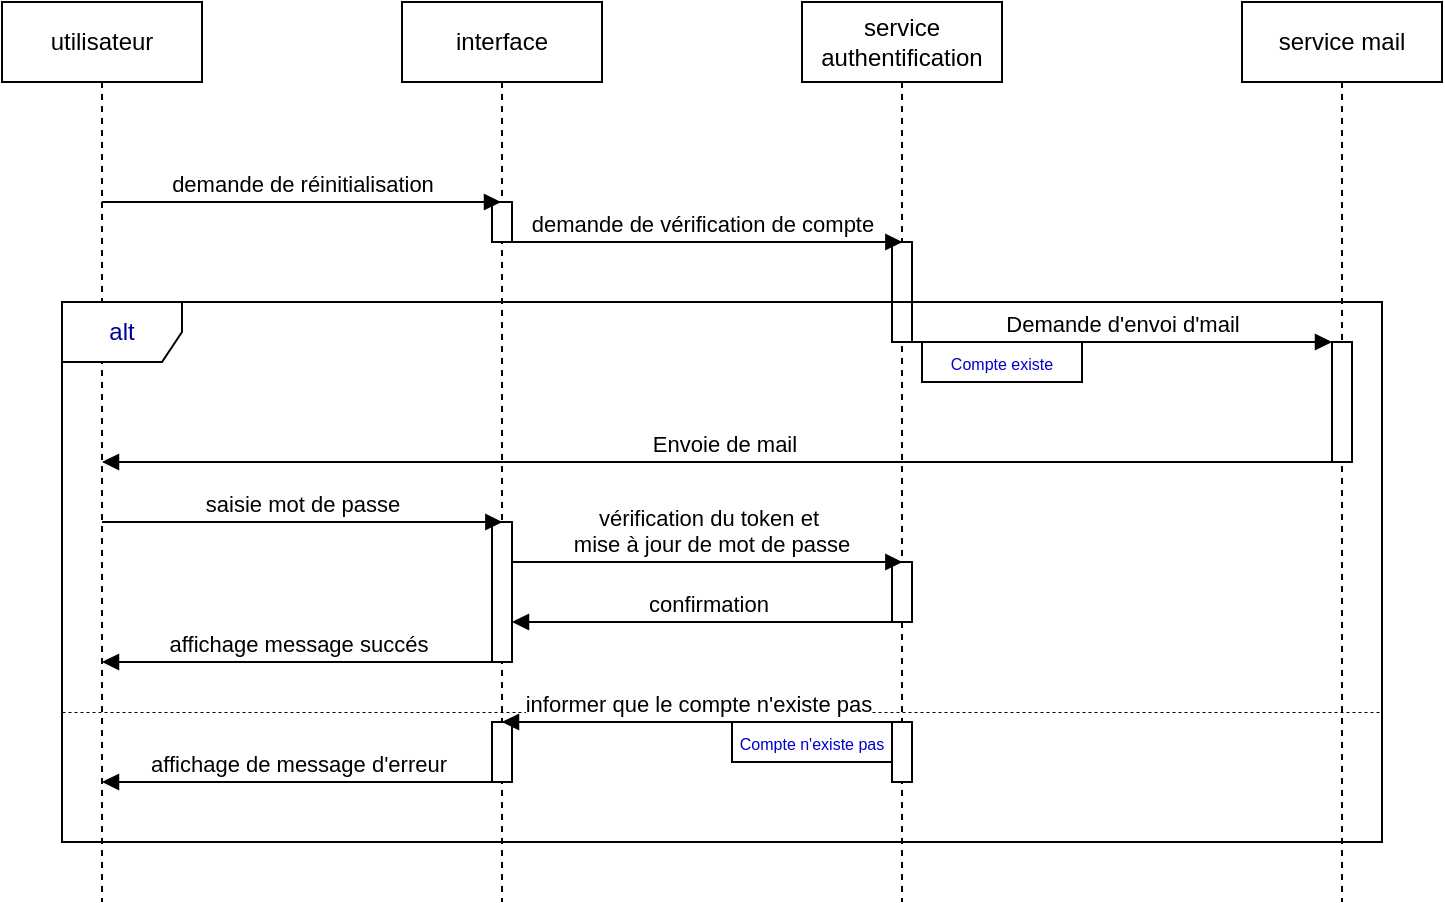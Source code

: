 <mxfile version="26.0.13">
  <diagram name="Page-1" id="2YBvvXClWsGukQMizWep">
    <mxGraphModel dx="989" dy="495" grid="1" gridSize="10" guides="1" tooltips="1" connect="1" arrows="1" fold="1" page="1" pageScale="1" pageWidth="850" pageHeight="1100" math="0" shadow="0">
      <root>
        <mxCell id="0" />
        <mxCell id="1" parent="0" />
        <mxCell id="jNr-sb_TIOISuQ2u6-8l-20" value="Envoie de mail" style="html=1;verticalAlign=bottom;endArrow=block;curved=0;rounded=0;" edge="1" parent="1" target="aM9ryv3xv72pqoxQDRHE-1">
          <mxGeometry width="80" relative="1" as="geometry">
            <mxPoint x="752.8" y="270" as="sourcePoint" />
            <mxPoint x="110.0" y="270" as="targetPoint" />
          </mxGeometry>
        </mxCell>
        <mxCell id="aM9ryv3xv72pqoxQDRHE-1" value="utilisateur" style="shape=umlLifeline;perimeter=lifelinePerimeter;whiteSpace=wrap;html=1;container=0;dropTarget=0;collapsible=0;recursiveResize=0;outlineConnect=0;portConstraint=eastwest;newEdgeStyle={&quot;edgeStyle&quot;:&quot;elbowEdgeStyle&quot;,&quot;elbow&quot;:&quot;vertical&quot;,&quot;curved&quot;:0,&quot;rounded&quot;:0};" parent="1" vertex="1">
          <mxGeometry x="80" y="40" width="100" height="450" as="geometry" />
        </mxCell>
        <mxCell id="jNr-sb_TIOISuQ2u6-8l-1" value="interface" style="shape=umlLifeline;perimeter=lifelinePerimeter;whiteSpace=wrap;html=1;container=0;dropTarget=0;collapsible=0;recursiveResize=0;outlineConnect=0;portConstraint=eastwest;newEdgeStyle={&quot;edgeStyle&quot;:&quot;elbowEdgeStyle&quot;,&quot;elbow&quot;:&quot;vertical&quot;,&quot;curved&quot;:0,&quot;rounded&quot;:0};" vertex="1" parent="1">
          <mxGeometry x="280" y="40" width="100" height="450" as="geometry" />
        </mxCell>
        <mxCell id="jNr-sb_TIOISuQ2u6-8l-2" value="" style="html=1;points=[];perimeter=orthogonalPerimeter;outlineConnect=0;targetShapes=umlLifeline;portConstraint=eastwest;newEdgeStyle={&quot;edgeStyle&quot;:&quot;elbowEdgeStyle&quot;,&quot;elbow&quot;:&quot;vertical&quot;,&quot;curved&quot;:0,&quot;rounded&quot;:0};" vertex="1" parent="jNr-sb_TIOISuQ2u6-8l-1">
          <mxGeometry x="45" y="100" width="10" height="20" as="geometry" />
        </mxCell>
        <mxCell id="jNr-sb_TIOISuQ2u6-8l-22" value="" style="html=1;points=[];perimeter=orthogonalPerimeter;outlineConnect=0;targetShapes=umlLifeline;portConstraint=eastwest;newEdgeStyle={&quot;edgeStyle&quot;:&quot;elbowEdgeStyle&quot;,&quot;elbow&quot;:&quot;vertical&quot;,&quot;curved&quot;:0,&quot;rounded&quot;:0};" vertex="1" parent="jNr-sb_TIOISuQ2u6-8l-1">
          <mxGeometry x="45" y="260" width="10" height="70" as="geometry" />
        </mxCell>
        <mxCell id="jNr-sb_TIOISuQ2u6-8l-34" value="" style="html=1;points=[];perimeter=orthogonalPerimeter;outlineConnect=0;targetShapes=umlLifeline;portConstraint=eastwest;newEdgeStyle={&quot;edgeStyle&quot;:&quot;elbowEdgeStyle&quot;,&quot;elbow&quot;:&quot;vertical&quot;,&quot;curved&quot;:0,&quot;rounded&quot;:0};" vertex="1" parent="jNr-sb_TIOISuQ2u6-8l-1">
          <mxGeometry x="45" y="360" width="10" height="30" as="geometry" />
        </mxCell>
        <mxCell id="jNr-sb_TIOISuQ2u6-8l-3" value="service authentification" style="shape=umlLifeline;perimeter=lifelinePerimeter;whiteSpace=wrap;html=1;container=0;dropTarget=0;collapsible=0;recursiveResize=0;outlineConnect=0;portConstraint=eastwest;newEdgeStyle={&quot;edgeStyle&quot;:&quot;elbowEdgeStyle&quot;,&quot;elbow&quot;:&quot;vertical&quot;,&quot;curved&quot;:0,&quot;rounded&quot;:0};" vertex="1" parent="1">
          <mxGeometry x="480" y="40" width="100" height="450" as="geometry" />
        </mxCell>
        <mxCell id="jNr-sb_TIOISuQ2u6-8l-4" value="" style="html=1;points=[];perimeter=orthogonalPerimeter;outlineConnect=0;targetShapes=umlLifeline;portConstraint=eastwest;newEdgeStyle={&quot;edgeStyle&quot;:&quot;elbowEdgeStyle&quot;,&quot;elbow&quot;:&quot;vertical&quot;,&quot;curved&quot;:0,&quot;rounded&quot;:0};" vertex="1" parent="jNr-sb_TIOISuQ2u6-8l-3">
          <mxGeometry x="45" y="120" width="10" height="50" as="geometry" />
        </mxCell>
        <mxCell id="jNr-sb_TIOISuQ2u6-8l-24" value="" style="html=1;points=[];perimeter=orthogonalPerimeter;outlineConnect=0;targetShapes=umlLifeline;portConstraint=eastwest;newEdgeStyle={&quot;edgeStyle&quot;:&quot;elbowEdgeStyle&quot;,&quot;elbow&quot;:&quot;vertical&quot;,&quot;curved&quot;:0,&quot;rounded&quot;:0};" vertex="1" parent="jNr-sb_TIOISuQ2u6-8l-3">
          <mxGeometry x="45" y="280" width="10" height="30" as="geometry" />
        </mxCell>
        <mxCell id="jNr-sb_TIOISuQ2u6-8l-5" value="service mail" style="shape=umlLifeline;perimeter=lifelinePerimeter;whiteSpace=wrap;html=1;container=0;dropTarget=0;collapsible=0;recursiveResize=0;outlineConnect=0;portConstraint=eastwest;newEdgeStyle={&quot;edgeStyle&quot;:&quot;elbowEdgeStyle&quot;,&quot;elbow&quot;:&quot;vertical&quot;,&quot;curved&quot;:0,&quot;rounded&quot;:0};" vertex="1" parent="1">
          <mxGeometry x="700" y="40" width="100" height="450" as="geometry" />
        </mxCell>
        <mxCell id="jNr-sb_TIOISuQ2u6-8l-6" value="" style="html=1;points=[];perimeter=orthogonalPerimeter;outlineConnect=0;targetShapes=umlLifeline;portConstraint=eastwest;newEdgeStyle={&quot;edgeStyle&quot;:&quot;elbowEdgeStyle&quot;,&quot;elbow&quot;:&quot;vertical&quot;,&quot;curved&quot;:0,&quot;rounded&quot;:0};" vertex="1" parent="jNr-sb_TIOISuQ2u6-8l-5">
          <mxGeometry x="45" y="170" width="10" height="60" as="geometry" />
        </mxCell>
        <mxCell id="jNr-sb_TIOISuQ2u6-8l-7" value="demande de&amp;nbsp;réinitialisation " style="html=1;verticalAlign=bottom;endArrow=block;curved=0;rounded=0;" edge="1" parent="1" target="jNr-sb_TIOISuQ2u6-8l-1">
          <mxGeometry width="80" relative="1" as="geometry">
            <mxPoint x="129.81" y="140" as="sourcePoint" />
            <mxPoint x="310" y="140" as="targetPoint" />
          </mxGeometry>
        </mxCell>
        <mxCell id="jNr-sb_TIOISuQ2u6-8l-8" value="demande de vérification de compte " style="html=1;verticalAlign=bottom;endArrow=block;curved=0;rounded=0;" edge="1" parent="1">
          <mxGeometry width="80" relative="1" as="geometry">
            <mxPoint x="330.0" y="160" as="sourcePoint" />
            <mxPoint x="530.19" y="160" as="targetPoint" />
          </mxGeometry>
        </mxCell>
        <mxCell id="jNr-sb_TIOISuQ2u6-8l-9" value="&lt;span style=&quot;color: rgb(0, 0, 153);&quot;&gt;alt&lt;/span&gt;" style="shape=umlFrame;whiteSpace=wrap;html=1;pointerEvents=0;" vertex="1" parent="1">
          <mxGeometry x="110" y="190" width="660" height="270" as="geometry" />
        </mxCell>
        <mxCell id="jNr-sb_TIOISuQ2u6-8l-12" value="Demande d&#39;envoi d&#39;mail" style="html=1;verticalAlign=bottom;endArrow=block;curved=0;rounded=0;" edge="1" parent="1">
          <mxGeometry width="80" relative="1" as="geometry">
            <mxPoint x="535" y="210" as="sourcePoint" />
            <mxPoint x="745" y="210" as="targetPoint" />
          </mxGeometry>
        </mxCell>
        <mxCell id="jNr-sb_TIOISuQ2u6-8l-13" value="&lt;font style=&quot;color: rgb(0, 0, 204); font-size: 8px;&quot;&gt;Compte existe&lt;/font&gt;" style="rounded=0;whiteSpace=wrap;html=1;" vertex="1" parent="1">
          <mxGeometry x="540" y="210" width="80" height="20" as="geometry" />
        </mxCell>
        <mxCell id="jNr-sb_TIOISuQ2u6-8l-21" value="saisie mot de passe" style="html=1;verticalAlign=bottom;endArrow=block;curved=0;rounded=0;" edge="1" parent="1">
          <mxGeometry width="80" relative="1" as="geometry">
            <mxPoint x="130.0" y="300" as="sourcePoint" />
            <mxPoint x="330.19" y="300" as="targetPoint" />
          </mxGeometry>
        </mxCell>
        <mxCell id="jNr-sb_TIOISuQ2u6-8l-23" value="&lt;div&gt;vérification du token et&lt;/div&gt;&lt;div&gt;&amp;nbsp;mise à jour de mot de passe&lt;/div&gt;" style="html=1;verticalAlign=bottom;endArrow=block;curved=0;rounded=0;" edge="1" parent="1" source="jNr-sb_TIOISuQ2u6-8l-22">
          <mxGeometry width="80" relative="1" as="geometry">
            <mxPoint x="340" y="320" as="sourcePoint" />
            <mxPoint x="530.19" y="320" as="targetPoint" />
          </mxGeometry>
        </mxCell>
        <mxCell id="jNr-sb_TIOISuQ2u6-8l-25" value="confirmation" style="html=1;verticalAlign=bottom;endArrow=block;curved=0;rounded=0;" edge="1" parent="1" target="jNr-sb_TIOISuQ2u6-8l-22">
          <mxGeometry width="80" relative="1" as="geometry">
            <mxPoint x="530" y="350" as="sourcePoint" />
            <mxPoint x="340" y="350" as="targetPoint" />
          </mxGeometry>
        </mxCell>
        <mxCell id="jNr-sb_TIOISuQ2u6-8l-26" value="affichage message succés" style="html=1;verticalAlign=bottom;endArrow=block;curved=0;rounded=0;" edge="1" parent="1">
          <mxGeometry width="80" relative="1" as="geometry">
            <mxPoint x="325" y="370" as="sourcePoint" />
            <mxPoint x="130" y="370" as="targetPoint" />
          </mxGeometry>
        </mxCell>
        <mxCell id="jNr-sb_TIOISuQ2u6-8l-28" value="" style="line;strokeWidth=0.5;html=1;dashed=1;" vertex="1" parent="1">
          <mxGeometry x="110" y="390" width="660" height="10" as="geometry" />
        </mxCell>
        <mxCell id="jNr-sb_TIOISuQ2u6-8l-29" value="informer que le compte n&#39;existe pas" style="html=1;verticalAlign=bottom;endArrow=block;curved=0;rounded=0;" edge="1" parent="1">
          <mxGeometry width="80" relative="1" as="geometry">
            <mxPoint x="525" y="400" as="sourcePoint" />
            <mxPoint x="330" y="400" as="targetPoint" />
          </mxGeometry>
        </mxCell>
        <mxCell id="jNr-sb_TIOISuQ2u6-8l-31" value="" style="edgeStyle=elbowEdgeStyle;rounded=0;orthogonalLoop=1;jettySize=auto;html=1;elbow=vertical;curved=0;" edge="1" parent="1" source="jNr-sb_TIOISuQ2u6-8l-30" target="jNr-sb_TIOISuQ2u6-8l-28">
          <mxGeometry relative="1" as="geometry" />
        </mxCell>
        <mxCell id="jNr-sb_TIOISuQ2u6-8l-30" value="" style="html=1;points=[];perimeter=orthogonalPerimeter;outlineConnect=0;targetShapes=umlLifeline;portConstraint=eastwest;newEdgeStyle={&quot;edgeStyle&quot;:&quot;elbowEdgeStyle&quot;,&quot;elbow&quot;:&quot;vertical&quot;,&quot;curved&quot;:0,&quot;rounded&quot;:0};" vertex="1" parent="1">
          <mxGeometry x="525" y="400" width="10" height="30" as="geometry" />
        </mxCell>
        <mxCell id="jNr-sb_TIOISuQ2u6-8l-32" value="&lt;font style=&quot;color: rgb(0, 0, 204); font-size: 8px;&quot;&gt;Compte n&#39;existe pas&lt;/font&gt;" style="rounded=0;whiteSpace=wrap;html=1;" vertex="1" parent="1">
          <mxGeometry x="445" y="400" width="80" height="20" as="geometry" />
        </mxCell>
        <mxCell id="jNr-sb_TIOISuQ2u6-8l-35" value="affichage de message d&#39;erreur" style="html=1;verticalAlign=bottom;endArrow=block;curved=0;rounded=0;" edge="1" parent="1">
          <mxGeometry width="80" relative="1" as="geometry">
            <mxPoint x="325" y="430" as="sourcePoint" />
            <mxPoint x="130" y="430" as="targetPoint" />
          </mxGeometry>
        </mxCell>
      </root>
    </mxGraphModel>
  </diagram>
</mxfile>
